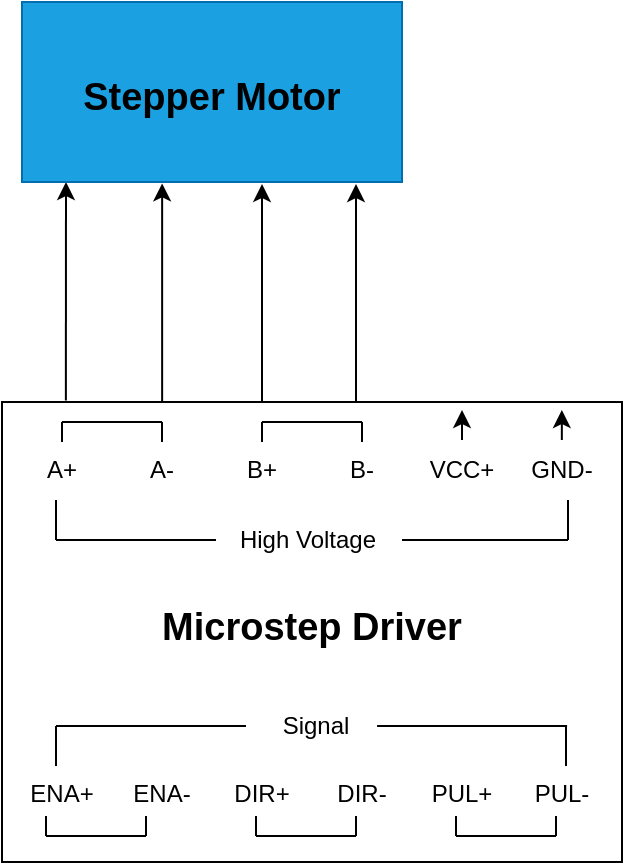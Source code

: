 <mxfile version="28.2.5">
  <diagram name="Page-1" id="NISjGBsvbTp_gRpJttBt">
    <mxGraphModel dx="663" dy="346" grid="1" gridSize="10" guides="1" tooltips="1" connect="1" arrows="1" fold="1" page="1" pageScale="1" pageWidth="1169" pageHeight="827" background="none" math="0" shadow="0">
      <root>
        <mxCell id="0" />
        <mxCell id="1" parent="0" />
        <mxCell id="rqgMfOlDbwQ9i6LX4Ijk-1" value="" style="rounded=0;whiteSpace=wrap;html=1;movable=1;resizable=1;rotatable=1;deletable=1;editable=1;locked=0;connectable=1;fillColor=default;" vertex="1" parent="1">
          <mxGeometry x="430" y="310" width="310" height="230" as="geometry" />
        </mxCell>
        <mxCell id="rqgMfOlDbwQ9i6LX4Ijk-4" value="&lt;h1 style=&quot;margin-top: 0px;&quot;&gt;&lt;font style=&quot;font-size: 19px;&quot;&gt;Microstep Driver&lt;/font&gt;&lt;/h1&gt;" style="text;html=1;whiteSpace=wrap;overflow=hidden;rounded=0;align=center;" vertex="1" parent="1">
          <mxGeometry x="505" y="400" width="160" height="40" as="geometry" />
        </mxCell>
        <mxCell id="rqgMfOlDbwQ9i6LX4Ijk-11" value="A+" style="text;html=1;align=center;verticalAlign=middle;whiteSpace=wrap;rounded=0;labelBorderColor=none;fontColor=default;" vertex="1" parent="1">
          <mxGeometry x="430" y="329" width="60" height="30" as="geometry" />
        </mxCell>
        <mxCell id="rqgMfOlDbwQ9i6LX4Ijk-12" value="GND-" style="text;html=1;align=center;verticalAlign=middle;whiteSpace=wrap;rounded=0;" vertex="1" parent="1">
          <mxGeometry x="680" y="329" width="60" height="30" as="geometry" />
        </mxCell>
        <mxCell id="rqgMfOlDbwQ9i6LX4Ijk-13" value="A-" style="text;html=1;align=center;verticalAlign=middle;whiteSpace=wrap;rounded=0;fontColor=default;labelBackgroundColor=none;textShadow=0;labelBorderColor=none;" vertex="1" parent="1">
          <mxGeometry x="480" y="329" width="60" height="30" as="geometry" />
        </mxCell>
        <mxCell id="rqgMfOlDbwQ9i6LX4Ijk-14" value="B+" style="text;html=1;align=center;verticalAlign=middle;whiteSpace=wrap;rounded=0;" vertex="1" parent="1">
          <mxGeometry x="530" y="329" width="60" height="30" as="geometry" />
        </mxCell>
        <mxCell id="rqgMfOlDbwQ9i6LX4Ijk-15" value="B-" style="text;html=1;align=center;verticalAlign=middle;whiteSpace=wrap;rounded=0;" vertex="1" parent="1">
          <mxGeometry x="580" y="329" width="60" height="30" as="geometry" />
        </mxCell>
        <mxCell id="rqgMfOlDbwQ9i6LX4Ijk-16" value="VCC+" style="text;html=1;align=center;verticalAlign=middle;whiteSpace=wrap;rounded=0;" vertex="1" parent="1">
          <mxGeometry x="630" y="329" width="60" height="30" as="geometry" />
        </mxCell>
        <mxCell id="rqgMfOlDbwQ9i6LX4Ijk-2" value="ENA+" style="text;html=1;align=center;verticalAlign=middle;whiteSpace=wrap;rounded=0;" vertex="1" parent="1">
          <mxGeometry x="430" y="491" width="60" height="30" as="geometry" />
        </mxCell>
        <mxCell id="rqgMfOlDbwQ9i6LX4Ijk-3" value="ENA-" style="text;html=1;align=center;verticalAlign=middle;whiteSpace=wrap;rounded=0;" vertex="1" parent="1">
          <mxGeometry x="480" y="491" width="60" height="30" as="geometry" />
        </mxCell>
        <mxCell id="rqgMfOlDbwQ9i6LX4Ijk-25" value="" style="group;rotation=-180;" vertex="1" connectable="0" parent="1">
          <mxGeometry x="452" y="517" width="50" height="10" as="geometry" />
        </mxCell>
        <mxCell id="rqgMfOlDbwQ9i6LX4Ijk-20" value="" style="endArrow=none;html=1;rounded=0;exitX=0.5;exitY=0;exitDx=0;exitDy=0;" edge="1" parent="rqgMfOlDbwQ9i6LX4Ijk-25">
          <mxGeometry width="50" height="50" relative="1" as="geometry">
            <mxPoint as="sourcePoint" />
            <mxPoint y="10" as="targetPoint" />
          </mxGeometry>
        </mxCell>
        <mxCell id="rqgMfOlDbwQ9i6LX4Ijk-24" value="" style="endArrow=none;html=1;rounded=0;" edge="1" parent="rqgMfOlDbwQ9i6LX4Ijk-25">
          <mxGeometry width="50" height="50" relative="1" as="geometry">
            <mxPoint x="50" y="10" as="sourcePoint" />
            <mxPoint y="10" as="targetPoint" />
          </mxGeometry>
        </mxCell>
        <mxCell id="rqgMfOlDbwQ9i6LX4Ijk-26" value="" style="group;rotation=-180;" vertex="1" connectable="0" parent="rqgMfOlDbwQ9i6LX4Ijk-25">
          <mxGeometry width="50" height="10" as="geometry" />
        </mxCell>
        <mxCell id="rqgMfOlDbwQ9i6LX4Ijk-27" value="" style="endArrow=none;html=1;rounded=0;exitX=0.5;exitY=0;exitDx=0;exitDy=0;" edge="1" parent="rqgMfOlDbwQ9i6LX4Ijk-26">
          <mxGeometry width="50" height="50" relative="1" as="geometry">
            <mxPoint x="50" as="sourcePoint" />
            <mxPoint x="50" y="10" as="targetPoint" />
          </mxGeometry>
        </mxCell>
        <mxCell id="rqgMfOlDbwQ9i6LX4Ijk-28" value="" style="endArrow=none;html=1;rounded=0;exitX=0.5;exitY=0;exitDx=0;exitDy=0;" edge="1" parent="rqgMfOlDbwQ9i6LX4Ijk-26">
          <mxGeometry width="50" height="50" relative="1" as="geometry">
            <mxPoint as="sourcePoint" />
            <mxPoint y="10" as="targetPoint" />
          </mxGeometry>
        </mxCell>
        <mxCell id="rqgMfOlDbwQ9i6LX4Ijk-29" value="" style="endArrow=none;html=1;rounded=0;" edge="1" parent="rqgMfOlDbwQ9i6LX4Ijk-26">
          <mxGeometry width="50" height="50" relative="1" as="geometry">
            <mxPoint x="50" y="10" as="sourcePoint" />
            <mxPoint y="10" as="targetPoint" />
          </mxGeometry>
        </mxCell>
        <mxCell id="rqgMfOlDbwQ9i6LX4Ijk-7" value="DIR+" style="text;html=1;align=center;verticalAlign=middle;whiteSpace=wrap;rounded=0;" vertex="1" parent="1">
          <mxGeometry x="530" y="491" width="60" height="30" as="geometry" />
        </mxCell>
        <mxCell id="rqgMfOlDbwQ9i6LX4Ijk-8" value="DIR-" style="text;html=1;align=center;verticalAlign=middle;whiteSpace=wrap;rounded=0;" vertex="1" parent="1">
          <mxGeometry x="580" y="491" width="60" height="30" as="geometry" />
        </mxCell>
        <mxCell id="rqgMfOlDbwQ9i6LX4Ijk-9" value="PUL+" style="text;html=1;align=center;verticalAlign=middle;whiteSpace=wrap;rounded=0;" vertex="1" parent="1">
          <mxGeometry x="630" y="491" width="60" height="30" as="geometry" />
        </mxCell>
        <mxCell id="rqgMfOlDbwQ9i6LX4Ijk-10" value="PUL-" style="text;html=1;align=center;verticalAlign=middle;whiteSpace=wrap;rounded=0;" vertex="1" parent="1">
          <mxGeometry x="680" y="491" width="60" height="30" as="geometry" />
        </mxCell>
        <mxCell id="rqgMfOlDbwQ9i6LX4Ijk-62" value="" style="group;rotation=-180;" vertex="1" connectable="0" parent="1">
          <mxGeometry x="557" y="517" width="50" height="10" as="geometry" />
        </mxCell>
        <mxCell id="rqgMfOlDbwQ9i6LX4Ijk-63" value="" style="endArrow=none;html=1;rounded=0;exitX=0.5;exitY=0;exitDx=0;exitDy=0;" edge="1" parent="rqgMfOlDbwQ9i6LX4Ijk-62">
          <mxGeometry width="50" height="50" relative="1" as="geometry">
            <mxPoint as="sourcePoint" />
            <mxPoint y="10" as="targetPoint" />
          </mxGeometry>
        </mxCell>
        <mxCell id="rqgMfOlDbwQ9i6LX4Ijk-64" value="" style="endArrow=none;html=1;rounded=0;" edge="1" parent="rqgMfOlDbwQ9i6LX4Ijk-62">
          <mxGeometry width="50" height="50" relative="1" as="geometry">
            <mxPoint x="50" y="10" as="sourcePoint" />
            <mxPoint y="10" as="targetPoint" />
          </mxGeometry>
        </mxCell>
        <mxCell id="rqgMfOlDbwQ9i6LX4Ijk-65" value="" style="group;rotation=-180;" vertex="1" connectable="0" parent="rqgMfOlDbwQ9i6LX4Ijk-62">
          <mxGeometry width="50" height="10" as="geometry" />
        </mxCell>
        <mxCell id="rqgMfOlDbwQ9i6LX4Ijk-66" value="" style="endArrow=none;html=1;rounded=0;exitX=0.5;exitY=0;exitDx=0;exitDy=0;" edge="1" parent="rqgMfOlDbwQ9i6LX4Ijk-65">
          <mxGeometry width="50" height="50" relative="1" as="geometry">
            <mxPoint x="50" as="sourcePoint" />
            <mxPoint x="50" y="10" as="targetPoint" />
          </mxGeometry>
        </mxCell>
        <mxCell id="rqgMfOlDbwQ9i6LX4Ijk-67" value="" style="endArrow=none;html=1;rounded=0;exitX=0.5;exitY=0;exitDx=0;exitDy=0;" edge="1" parent="rqgMfOlDbwQ9i6LX4Ijk-65">
          <mxGeometry width="50" height="50" relative="1" as="geometry">
            <mxPoint as="sourcePoint" />
            <mxPoint y="10" as="targetPoint" />
          </mxGeometry>
        </mxCell>
        <mxCell id="rqgMfOlDbwQ9i6LX4Ijk-68" value="" style="endArrow=none;html=1;rounded=0;" edge="1" parent="rqgMfOlDbwQ9i6LX4Ijk-65">
          <mxGeometry width="50" height="50" relative="1" as="geometry">
            <mxPoint x="50" y="10" as="sourcePoint" />
            <mxPoint y="10" as="targetPoint" />
          </mxGeometry>
        </mxCell>
        <mxCell id="rqgMfOlDbwQ9i6LX4Ijk-69" value="" style="group;rotation=-180;" vertex="1" connectable="0" parent="1">
          <mxGeometry x="657" y="517" width="50" height="10" as="geometry" />
        </mxCell>
        <mxCell id="rqgMfOlDbwQ9i6LX4Ijk-70" value="" style="endArrow=none;html=1;rounded=0;exitX=0.5;exitY=0;exitDx=0;exitDy=0;" edge="1" parent="rqgMfOlDbwQ9i6LX4Ijk-69">
          <mxGeometry width="50" height="50" relative="1" as="geometry">
            <mxPoint as="sourcePoint" />
            <mxPoint y="10" as="targetPoint" />
          </mxGeometry>
        </mxCell>
        <mxCell id="rqgMfOlDbwQ9i6LX4Ijk-71" value="" style="endArrow=none;html=1;rounded=0;" edge="1" parent="rqgMfOlDbwQ9i6LX4Ijk-69">
          <mxGeometry width="50" height="50" relative="1" as="geometry">
            <mxPoint x="50" y="10" as="sourcePoint" />
            <mxPoint y="10" as="targetPoint" />
          </mxGeometry>
        </mxCell>
        <mxCell id="rqgMfOlDbwQ9i6LX4Ijk-72" value="" style="group;rotation=-180;" vertex="1" connectable="0" parent="rqgMfOlDbwQ9i6LX4Ijk-69">
          <mxGeometry width="50" height="10" as="geometry" />
        </mxCell>
        <mxCell id="rqgMfOlDbwQ9i6LX4Ijk-73" value="" style="endArrow=none;html=1;rounded=0;exitX=0.5;exitY=0;exitDx=0;exitDy=0;" edge="1" parent="rqgMfOlDbwQ9i6LX4Ijk-72">
          <mxGeometry width="50" height="50" relative="1" as="geometry">
            <mxPoint x="50" as="sourcePoint" />
            <mxPoint x="50" y="10" as="targetPoint" />
          </mxGeometry>
        </mxCell>
        <mxCell id="rqgMfOlDbwQ9i6LX4Ijk-74" value="" style="endArrow=none;html=1;rounded=0;exitX=0.5;exitY=0;exitDx=0;exitDy=0;" edge="1" parent="rqgMfOlDbwQ9i6LX4Ijk-72">
          <mxGeometry width="50" height="50" relative="1" as="geometry">
            <mxPoint as="sourcePoint" />
            <mxPoint y="10" as="targetPoint" />
          </mxGeometry>
        </mxCell>
        <mxCell id="rqgMfOlDbwQ9i6LX4Ijk-75" value="" style="endArrow=none;html=1;rounded=0;" edge="1" parent="rqgMfOlDbwQ9i6LX4Ijk-72">
          <mxGeometry width="50" height="50" relative="1" as="geometry">
            <mxPoint x="50" y="10" as="sourcePoint" />
            <mxPoint y="10" as="targetPoint" />
          </mxGeometry>
        </mxCell>
        <mxCell id="rqgMfOlDbwQ9i6LX4Ijk-82" value="" style="group" vertex="1" connectable="0" parent="1">
          <mxGeometry x="457.0" y="462" width="255.54" height="30" as="geometry" />
        </mxCell>
        <mxCell id="rqgMfOlDbwQ9i6LX4Ijk-17" value="Signal" style="text;html=1;align=center;verticalAlign=middle;whiteSpace=wrap;rounded=0;" vertex="1" parent="rqgMfOlDbwQ9i6LX4Ijk-82">
          <mxGeometry x="100.0" width="60" height="20" as="geometry" />
        </mxCell>
        <mxCell id="rqgMfOlDbwQ9i6LX4Ijk-81" value="" style="group" vertex="1" connectable="0" parent="rqgMfOlDbwQ9i6LX4Ijk-82">
          <mxGeometry y="10" width="255.54" height="20" as="geometry" />
        </mxCell>
        <mxCell id="rqgMfOlDbwQ9i6LX4Ijk-56" value="" style="endArrow=none;html=1;rounded=0;entryX=0;entryY=0.5;entryDx=0;entryDy=0;exitX=0.121;exitY=0.647;exitDx=0;exitDy=0;exitPerimeter=0;" edge="1" parent="rqgMfOlDbwQ9i6LX4Ijk-81">
          <mxGeometry width="50" height="50" relative="1" as="geometry">
            <mxPoint x="160.54" as="sourcePoint" />
            <mxPoint x="255.54" as="targetPoint" />
          </mxGeometry>
        </mxCell>
        <mxCell id="rqgMfOlDbwQ9i6LX4Ijk-57" value="" style="endArrow=none;html=1;rounded=0;entryX=0.121;entryY=0.765;entryDx=0;entryDy=0;exitX=0.121;exitY=0.647;exitDx=0;exitDy=0;exitPerimeter=0;entryPerimeter=0;" edge="1" parent="rqgMfOlDbwQ9i6LX4Ijk-81">
          <mxGeometry width="50" height="50" relative="1" as="geometry">
            <mxPoint x="255.0" as="sourcePoint" />
            <mxPoint x="255.0" y="20" as="targetPoint" />
          </mxGeometry>
        </mxCell>
        <mxCell id="rqgMfOlDbwQ9i6LX4Ijk-78" value="" style="endArrow=none;html=1;rounded=0;entryX=0;entryY=0.5;entryDx=0;entryDy=0;exitX=0.121;exitY=0.647;exitDx=0;exitDy=0;exitPerimeter=0;" edge="1" parent="rqgMfOlDbwQ9i6LX4Ijk-81">
          <mxGeometry width="50" height="50" relative="1" as="geometry">
            <mxPoint as="sourcePoint" />
            <mxPoint x="95" as="targetPoint" />
          </mxGeometry>
        </mxCell>
        <mxCell id="rqgMfOlDbwQ9i6LX4Ijk-79" value="" style="endArrow=none;html=1;rounded=0;entryX=0.121;entryY=0.765;entryDx=0;entryDy=0;entryPerimeter=0;" edge="1" parent="rqgMfOlDbwQ9i6LX4Ijk-81">
          <mxGeometry width="50" height="50" relative="1" as="geometry">
            <mxPoint x="5.684e-14" as="sourcePoint" />
            <mxPoint x="5.684e-14" y="20" as="targetPoint" />
          </mxGeometry>
        </mxCell>
        <mxCell id="rqgMfOlDbwQ9i6LX4Ijk-92" value="" style="group" vertex="1" connectable="0" parent="1">
          <mxGeometry x="457.0" y="359" width="256.0" height="30" as="geometry" />
        </mxCell>
        <mxCell id="rqgMfOlDbwQ9i6LX4Ijk-87" value="" style="endArrow=none;html=1;rounded=0;entryX=0.121;entryY=0.765;entryDx=0;entryDy=0;exitX=0.121;exitY=0.647;exitDx=0;exitDy=0;exitPerimeter=0;entryPerimeter=0;" edge="1" parent="rqgMfOlDbwQ9i6LX4Ijk-92">
          <mxGeometry width="50" height="50" relative="1" as="geometry">
            <mxPoint y="20" as="sourcePoint" />
            <mxPoint as="targetPoint" />
          </mxGeometry>
        </mxCell>
        <mxCell id="rqgMfOlDbwQ9i6LX4Ijk-84" value="High Voltage" style="text;html=1;align=center;verticalAlign=middle;whiteSpace=wrap;rounded=0;rotation=0;" vertex="1" parent="rqgMfOlDbwQ9i6LX4Ijk-92">
          <mxGeometry x="80.0" y="10" width="92" height="20" as="geometry" />
        </mxCell>
        <mxCell id="rqgMfOlDbwQ9i6LX4Ijk-86" value="" style="endArrow=none;html=1;rounded=0;entryX=0;entryY=0.5;entryDx=0;entryDy=0;exitX=0;exitY=0.5;exitDx=0;exitDy=0;" edge="1" parent="rqgMfOlDbwQ9i6LX4Ijk-92" source="rqgMfOlDbwQ9i6LX4Ijk-84">
          <mxGeometry width="50" height="50" relative="1" as="geometry">
            <mxPoint x="95.0" y="20" as="sourcePoint" />
            <mxPoint y="20" as="targetPoint" />
          </mxGeometry>
        </mxCell>
        <mxCell id="rqgMfOlDbwQ9i6LX4Ijk-88" value="" style="endArrow=none;html=1;rounded=0;exitX=0.121;exitY=0.647;exitDx=0;exitDy=0;exitPerimeter=0;" edge="1" parent="rqgMfOlDbwQ9i6LX4Ijk-92">
          <mxGeometry width="50" height="50" relative="1" as="geometry">
            <mxPoint x="256.0" y="20" as="sourcePoint" />
            <mxPoint x="173.0" y="20" as="targetPoint" />
          </mxGeometry>
        </mxCell>
        <mxCell id="rqgMfOlDbwQ9i6LX4Ijk-89" value="" style="endArrow=none;html=1;rounded=0;entryX=0.121;entryY=0.765;entryDx=0;entryDy=0;entryPerimeter=0;" edge="1" parent="rqgMfOlDbwQ9i6LX4Ijk-92">
          <mxGeometry width="50" height="50" relative="1" as="geometry">
            <mxPoint x="256.0" y="20" as="sourcePoint" />
            <mxPoint x="256.0" as="targetPoint" />
          </mxGeometry>
        </mxCell>
        <mxCell id="rqgMfOlDbwQ9i6LX4Ijk-95" value="" style="group;rotation=0;" vertex="1" connectable="0" parent="1">
          <mxGeometry x="460" y="320" width="50" height="10" as="geometry" />
        </mxCell>
        <mxCell id="rqgMfOlDbwQ9i6LX4Ijk-96" value="" style="endArrow=none;html=1;rounded=0;exitX=0.5;exitY=0;exitDx=0;exitDy=0;" edge="1" parent="rqgMfOlDbwQ9i6LX4Ijk-95">
          <mxGeometry width="50" height="50" relative="1" as="geometry">
            <mxPoint x="50" y="10" as="sourcePoint" />
            <mxPoint x="50" as="targetPoint" />
          </mxGeometry>
        </mxCell>
        <mxCell id="rqgMfOlDbwQ9i6LX4Ijk-97" value="" style="endArrow=none;html=1;rounded=0;" edge="1" parent="rqgMfOlDbwQ9i6LX4Ijk-95">
          <mxGeometry width="50" height="50" relative="1" as="geometry">
            <mxPoint as="sourcePoint" />
            <mxPoint x="50" as="targetPoint" />
          </mxGeometry>
        </mxCell>
        <mxCell id="rqgMfOlDbwQ9i6LX4Ijk-98" value="" style="group;rotation=0;" vertex="1" connectable="0" parent="rqgMfOlDbwQ9i6LX4Ijk-95">
          <mxGeometry width="50" height="10" as="geometry" />
        </mxCell>
        <mxCell id="rqgMfOlDbwQ9i6LX4Ijk-99" value="" style="endArrow=none;html=1;rounded=0;exitX=0.5;exitY=0;exitDx=0;exitDy=0;" edge="1" parent="rqgMfOlDbwQ9i6LX4Ijk-98">
          <mxGeometry width="50" height="50" relative="1" as="geometry">
            <mxPoint y="10" as="sourcePoint" />
            <mxPoint as="targetPoint" />
          </mxGeometry>
        </mxCell>
        <mxCell id="rqgMfOlDbwQ9i6LX4Ijk-100" value="" style="endArrow=none;html=1;rounded=0;exitX=0.5;exitY=0;exitDx=0;exitDy=0;" edge="1" parent="rqgMfOlDbwQ9i6LX4Ijk-98">
          <mxGeometry width="50" height="50" relative="1" as="geometry">
            <mxPoint x="50" y="10" as="sourcePoint" />
            <mxPoint x="50" as="targetPoint" />
          </mxGeometry>
        </mxCell>
        <mxCell id="rqgMfOlDbwQ9i6LX4Ijk-101" value="" style="endArrow=none;html=1;rounded=0;" edge="1" parent="rqgMfOlDbwQ9i6LX4Ijk-98">
          <mxGeometry width="50" height="50" relative="1" as="geometry">
            <mxPoint as="sourcePoint" />
            <mxPoint x="50" as="targetPoint" />
          </mxGeometry>
        </mxCell>
        <mxCell id="rqgMfOlDbwQ9i6LX4Ijk-102" value="" style="group;rotation=0;" vertex="1" connectable="0" parent="1">
          <mxGeometry x="560" y="320" width="50" height="10" as="geometry" />
        </mxCell>
        <mxCell id="rqgMfOlDbwQ9i6LX4Ijk-103" value="" style="endArrow=none;html=1;rounded=0;exitX=0.5;exitY=0;exitDx=0;exitDy=0;" edge="1" parent="rqgMfOlDbwQ9i6LX4Ijk-102">
          <mxGeometry width="50" height="50" relative="1" as="geometry">
            <mxPoint x="50" y="10" as="sourcePoint" />
            <mxPoint x="50" as="targetPoint" />
          </mxGeometry>
        </mxCell>
        <mxCell id="rqgMfOlDbwQ9i6LX4Ijk-104" value="" style="endArrow=none;html=1;rounded=0;" edge="1" parent="rqgMfOlDbwQ9i6LX4Ijk-102">
          <mxGeometry width="50" height="50" relative="1" as="geometry">
            <mxPoint as="sourcePoint" />
            <mxPoint x="50" as="targetPoint" />
          </mxGeometry>
        </mxCell>
        <mxCell id="rqgMfOlDbwQ9i6LX4Ijk-105" value="" style="group;rotation=0;" vertex="1" connectable="0" parent="rqgMfOlDbwQ9i6LX4Ijk-102">
          <mxGeometry width="50" height="10" as="geometry" />
        </mxCell>
        <mxCell id="rqgMfOlDbwQ9i6LX4Ijk-106" value="" style="endArrow=none;html=1;rounded=0;exitX=0.5;exitY=0;exitDx=0;exitDy=0;" edge="1" parent="rqgMfOlDbwQ9i6LX4Ijk-105">
          <mxGeometry width="50" height="50" relative="1" as="geometry">
            <mxPoint y="10" as="sourcePoint" />
            <mxPoint as="targetPoint" />
          </mxGeometry>
        </mxCell>
        <mxCell id="rqgMfOlDbwQ9i6LX4Ijk-107" value="" style="endArrow=none;html=1;rounded=0;exitX=0.5;exitY=0;exitDx=0;exitDy=0;" edge="1" parent="rqgMfOlDbwQ9i6LX4Ijk-105">
          <mxGeometry width="50" height="50" relative="1" as="geometry">
            <mxPoint x="50" y="10" as="sourcePoint" />
            <mxPoint x="50" as="targetPoint" />
          </mxGeometry>
        </mxCell>
        <mxCell id="rqgMfOlDbwQ9i6LX4Ijk-108" value="" style="endArrow=none;html=1;rounded=0;" edge="1" parent="rqgMfOlDbwQ9i6LX4Ijk-105">
          <mxGeometry width="50" height="50" relative="1" as="geometry">
            <mxPoint as="sourcePoint" />
            <mxPoint x="50" as="targetPoint" />
          </mxGeometry>
        </mxCell>
        <mxCell id="rqgMfOlDbwQ9i6LX4Ijk-117" value="" style="endArrow=classic;html=1;rounded=0;exitX=0.5;exitY=0;exitDx=0;exitDy=0;" edge="1" parent="1" source="rqgMfOlDbwQ9i6LX4Ijk-16">
          <mxGeometry width="50" height="50" relative="1" as="geometry">
            <mxPoint x="580" y="350" as="sourcePoint" />
            <mxPoint x="660" y="314" as="targetPoint" />
          </mxGeometry>
        </mxCell>
        <mxCell id="rqgMfOlDbwQ9i6LX4Ijk-122" value="" style="endArrow=classic;html=1;rounded=0;exitX=0.5;exitY=0;exitDx=0;exitDy=0;" edge="1" parent="1">
          <mxGeometry width="50" height="50" relative="1" as="geometry">
            <mxPoint x="709.92" y="329" as="sourcePoint" />
            <mxPoint x="709.92" y="314" as="targetPoint" />
          </mxGeometry>
        </mxCell>
        <mxCell id="rqgMfOlDbwQ9i6LX4Ijk-123" value="" style="endArrow=classic;html=1;rounded=0;exitX=0.103;exitY=-0.003;exitDx=0;exitDy=0;exitPerimeter=0;fontColor=light-dark(#000000,#000000);strokeColor=light-dark(#000000,#000000);" edge="1" parent="1" source="rqgMfOlDbwQ9i6LX4Ijk-1">
          <mxGeometry width="50" height="50" relative="1" as="geometry">
            <mxPoint x="460" y="250" as="sourcePoint" />
            <mxPoint x="462" y="200" as="targetPoint" />
          </mxGeometry>
        </mxCell>
        <mxCell id="rqgMfOlDbwQ9i6LX4Ijk-124" value="" style="endArrow=classic;html=1;rounded=0;exitX=0.103;exitY=-0.003;exitDx=0;exitDy=0;exitPerimeter=0;fontColor=light-dark(#000000,#000000);strokeColor=light-dark(#000000,#97D077);" edge="1" parent="1">
          <mxGeometry width="50" height="50" relative="1" as="geometry">
            <mxPoint x="510.07" y="309.69" as="sourcePoint" />
            <mxPoint x="510.07" y="200.69" as="targetPoint" />
          </mxGeometry>
        </mxCell>
        <mxCell id="rqgMfOlDbwQ9i6LX4Ijk-125" value="" style="endArrow=classic;html=1;rounded=0;exitX=0.103;exitY=-0.003;exitDx=0;exitDy=0;exitPerimeter=0;fontColor=light-dark(#000000,#000000);strokeColor=light-dark(#000000,#3333FF);" edge="1" parent="1">
          <mxGeometry width="50" height="50" relative="1" as="geometry">
            <mxPoint x="607" y="310" as="sourcePoint" />
            <mxPoint x="607" y="201" as="targetPoint" />
          </mxGeometry>
        </mxCell>
        <mxCell id="rqgMfOlDbwQ9i6LX4Ijk-127" value="" style="endArrow=classic;html=1;rounded=0;exitX=0.103;exitY=-0.003;exitDx=0;exitDy=0;exitPerimeter=0;fontColor=light-dark(#000000,#000000);strokeColor=light-dark(#000000,#FF3333);" edge="1" parent="1">
          <mxGeometry width="50" height="50" relative="1" as="geometry">
            <mxPoint x="560" y="310" as="sourcePoint" />
            <mxPoint x="560" y="201" as="targetPoint" />
          </mxGeometry>
        </mxCell>
        <mxCell id="rqgMfOlDbwQ9i6LX4Ijk-128" value="" style="rounded=0;whiteSpace=wrap;html=1;fillColor=#1ba1e2;strokeColor=#006EAF;fontColor=#ffffff;" vertex="1" parent="1">
          <mxGeometry x="440" y="110" width="190" height="90" as="geometry" />
        </mxCell>
        <mxCell id="rqgMfOlDbwQ9i6LX4Ijk-129" value="&lt;h1 style=&quot;margin-top: 0px;&quot;&gt;&lt;font style=&quot;font-size: 19px;&quot;&gt;Stepper Motor&lt;/font&gt;&lt;/h1&gt;" style="text;html=1;whiteSpace=wrap;overflow=hidden;rounded=0;align=center;" vertex="1" parent="1">
          <mxGeometry x="455" y="135" width="160" height="40" as="geometry" />
        </mxCell>
      </root>
    </mxGraphModel>
  </diagram>
</mxfile>
